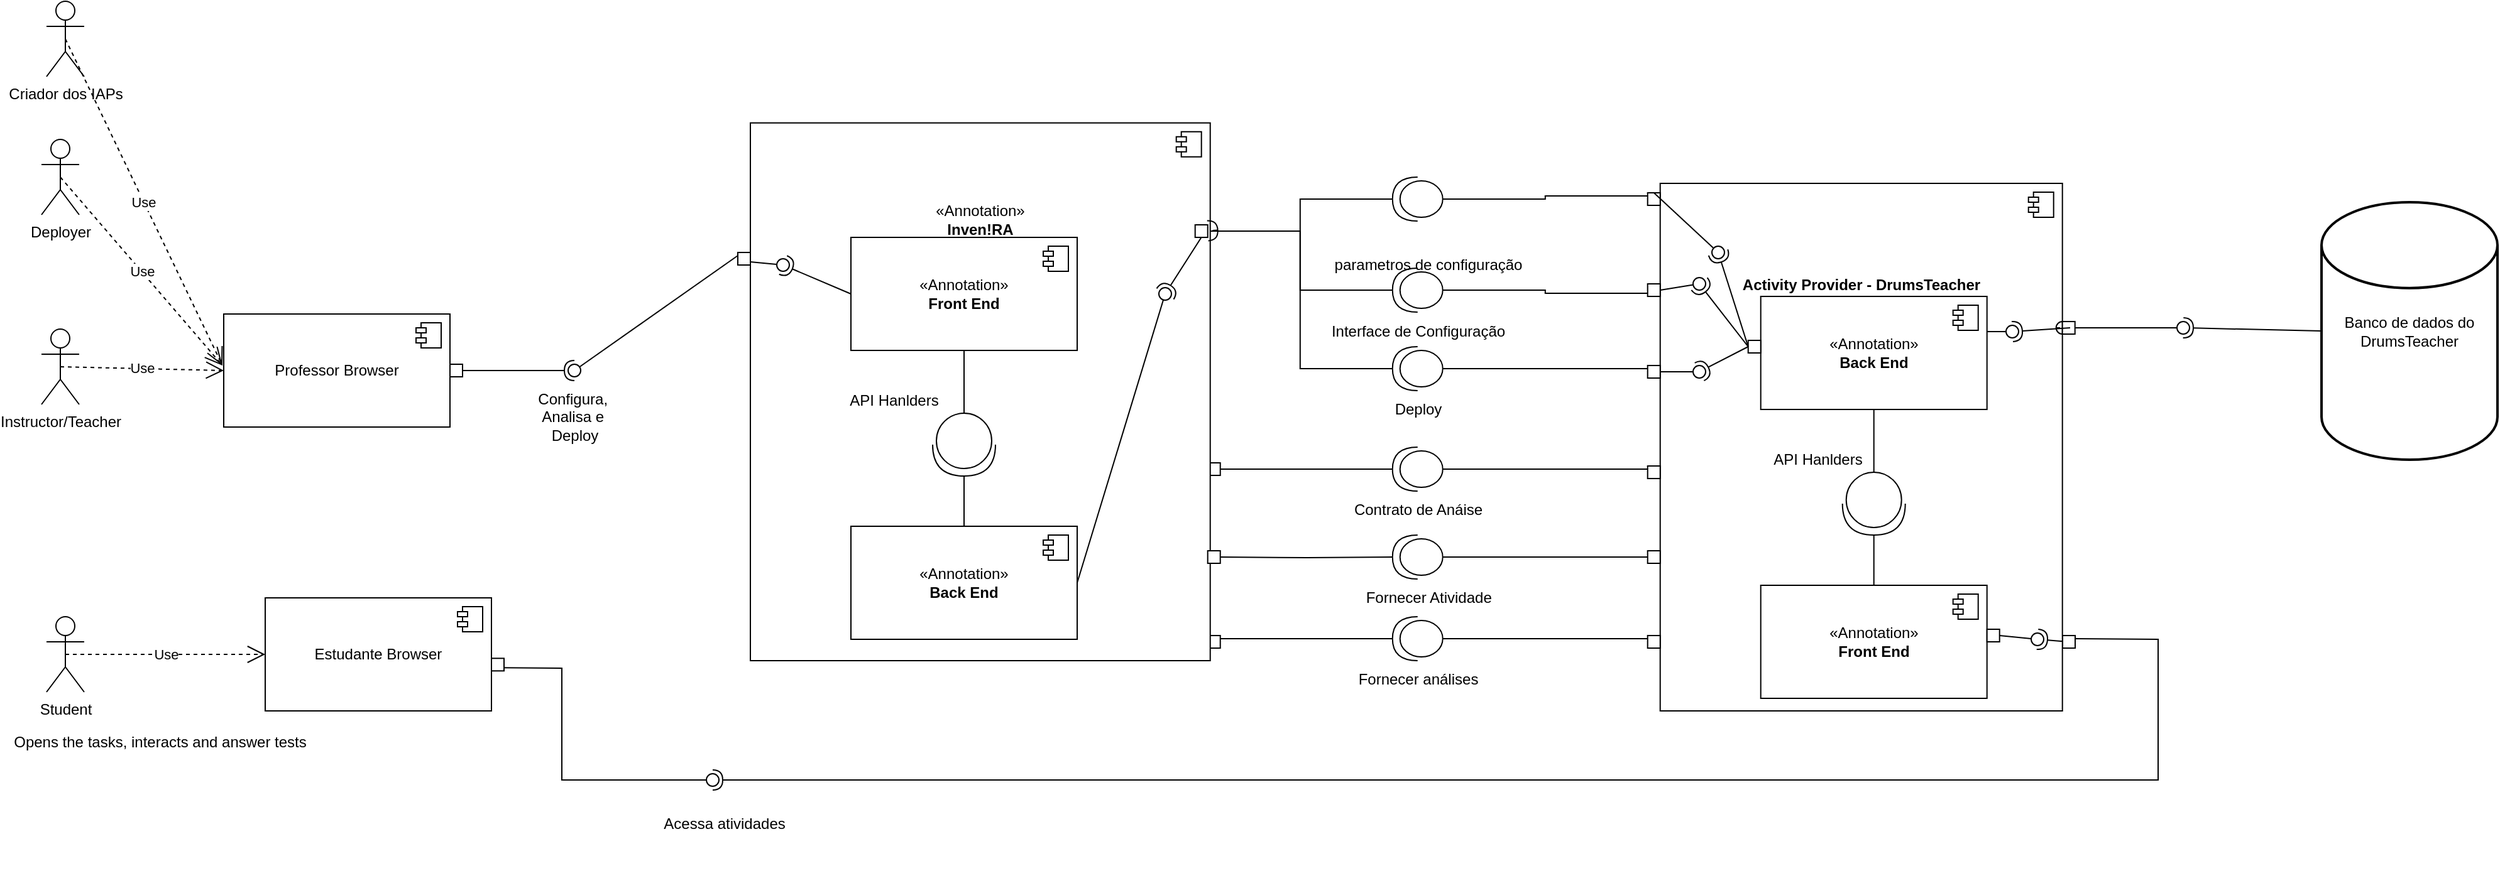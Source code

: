 <mxfile version="26.0.7">
  <diagram id="x5L7A4JLlKv67noGnC4w" name="Page-1">
    <mxGraphModel dx="1036" dy="606" grid="1" gridSize="10" guides="1" tooltips="1" connect="1" arrows="1" fold="1" page="1" pageScale="1" pageWidth="827" pageHeight="1169" math="0" shadow="0">
      <root>
        <mxCell id="0" />
        <mxCell id="1" parent="0" />
        <mxCell id="uprplz7F5m4n0-bLerfH-12" value="Instructor/Teacher" style="shape=umlActor;verticalLabelPosition=bottom;verticalAlign=top;html=1;" parent="1" vertex="1">
          <mxGeometry x="46" y="291" width="30" height="60" as="geometry" />
        </mxCell>
        <mxCell id="uprplz7F5m4n0-bLerfH-17" value="Student" style="shape=umlActor;verticalLabelPosition=bottom;verticalAlign=top;html=1;" parent="1" vertex="1">
          <mxGeometry x="50" y="520" width="30" height="60" as="geometry" />
        </mxCell>
        <mxCell id="uprplz7F5m4n0-bLerfH-42" value="Opens the tasks, interacts and answer tests" style="text;html=1;align=center;verticalAlign=middle;resizable=0;points=[];autosize=1;strokeColor=none;fillColor=none;" parent="1" vertex="1">
          <mxGeometry x="15" y="610" width="250" height="20" as="geometry" />
        </mxCell>
        <mxCell id="tZoUiUM0h81LnH_h0HIa-33" value="" style="group;rotation=0;" parent="1" vertex="1" connectable="0">
          <mxGeometry x="1120.85" y="170" width="110" height="385" as="geometry" />
        </mxCell>
        <mxCell id="tZoUiUM0h81LnH_h0HIa-21" value="" style="shape=providedRequiredInterface;html=1;verticalLabelPosition=bottom;sketch=0;rotation=-180;" parent="tZoUiUM0h81LnH_h0HIa-33" vertex="1">
          <mxGeometry y="350" width="40" height="35" as="geometry" />
        </mxCell>
        <mxCell id="tZoUiUM0h81LnH_h0HIa-28" value="" style="shape=providedRequiredInterface;html=1;verticalLabelPosition=bottom;sketch=0;rotation=-180;" parent="tZoUiUM0h81LnH_h0HIa-33" vertex="1">
          <mxGeometry y="285" width="40" height="35" as="geometry" />
        </mxCell>
        <mxCell id="tZoUiUM0h81LnH_h0HIa-29" value="" style="shape=providedRequiredInterface;html=1;verticalLabelPosition=bottom;sketch=0;rotation=-180;" parent="tZoUiUM0h81LnH_h0HIa-33" vertex="1">
          <mxGeometry y="215" width="40" height="35" as="geometry" />
        </mxCell>
        <mxCell id="tZoUiUM0h81LnH_h0HIa-30" value="" style="shape=providedRequiredInterface;html=1;verticalLabelPosition=bottom;sketch=0;rotation=-180;" parent="tZoUiUM0h81LnH_h0HIa-33" vertex="1">
          <mxGeometry y="135" width="40" height="35" as="geometry" />
        </mxCell>
        <mxCell id="tZoUiUM0h81LnH_h0HIa-31" value="" style="shape=providedRequiredInterface;html=1;verticalLabelPosition=bottom;sketch=0;rotation=-180;" parent="tZoUiUM0h81LnH_h0HIa-33" vertex="1">
          <mxGeometry y="72.5" width="40" height="35" as="geometry" />
        </mxCell>
        <mxCell id="tZoUiUM0h81LnH_h0HIa-32" value="" style="shape=providedRequiredInterface;html=1;verticalLabelPosition=bottom;sketch=0;rotation=-180;" parent="tZoUiUM0h81LnH_h0HIa-33" vertex="1">
          <mxGeometry width="40" height="35" as="geometry" />
        </mxCell>
        <mxCell id="tZoUiUM0h81LnH_h0HIa-47" value="Deploy" style="text;html=1;align=center;verticalAlign=middle;resizable=0;points=[];autosize=1;strokeColor=none;fillColor=none;" parent="tZoUiUM0h81LnH_h0HIa-33" vertex="1">
          <mxGeometry x="-10" y="170" width="60" height="30" as="geometry" />
        </mxCell>
        <mxCell id="tZoUiUM0h81LnH_h0HIa-48" value="Fornecer Atividade&amp;nbsp;" style="text;html=1;align=center;verticalAlign=middle;resizable=0;points=[];autosize=1;strokeColor=none;fillColor=none;" parent="tZoUiUM0h81LnH_h0HIa-33" vertex="1">
          <mxGeometry x="-35" y="320" width="130" height="30" as="geometry" />
        </mxCell>
        <mxCell id="tZoUiUM0h81LnH_h0HIa-45" value="Interface de Configuração" style="text;html=1;align=center;verticalAlign=middle;resizable=0;points=[];autosize=1;strokeColor=none;fillColor=none;" parent="tZoUiUM0h81LnH_h0HIa-33" vertex="1">
          <mxGeometry x="-60" y="107.5" width="160" height="30" as="geometry" />
        </mxCell>
        <mxCell id="tZoUiUM0h81LnH_h0HIa-50" value="Fornecer análises" style="text;html=1;align=center;verticalAlign=middle;resizable=0;points=[];autosize=1;strokeColor=none;fillColor=none;" parent="1" vertex="1">
          <mxGeometry x="1080.85" y="555" width="120" height="30" as="geometry" />
        </mxCell>
        <mxCell id="tZoUiUM0h81LnH_h0HIa-46" value="parametros de configuração" style="text;html=1;align=center;verticalAlign=middle;resizable=0;points=[];autosize=1;strokeColor=none;fillColor=none;" parent="1" vertex="1">
          <mxGeometry x="1063.85" y="225" width="170" height="30" as="geometry" />
        </mxCell>
        <mxCell id="tZoUiUM0h81LnH_h0HIa-52" value="" style="group" parent="1" vertex="1" connectable="0">
          <mxGeometry x="1333.85" y="175" width="320" height="560" as="geometry" />
        </mxCell>
        <mxCell id="tZoUiUM0h81LnH_h0HIa-7" value="&lt;span style=&quot;font-weight: 700; text-wrap-mode: nowrap;&quot;&gt;Activity Provider - DrumsTeacher&lt;/span&gt;&lt;div&gt;&lt;span style=&quot;font-weight: 700; text-wrap-mode: nowrap;&quot;&gt;&lt;br&gt;&lt;/span&gt;&lt;/div&gt;&lt;div&gt;&lt;span style=&quot;font-weight: 700; text-wrap-mode: nowrap;&quot;&gt;&lt;br&gt;&lt;/span&gt;&lt;/div&gt;&lt;div&gt;&lt;span style=&quot;font-weight: 700; text-wrap-mode: nowrap;&quot;&gt;&lt;br&gt;&lt;/span&gt;&lt;/div&gt;&lt;div&gt;&lt;span style=&quot;font-weight: 700; text-wrap-mode: nowrap;&quot;&gt;&lt;br&gt;&lt;/span&gt;&lt;/div&gt;&lt;div&gt;&lt;span style=&quot;font-weight: 700; text-wrap-mode: nowrap;&quot;&gt;&lt;br&gt;&lt;/span&gt;&lt;/div&gt;&lt;div&gt;&lt;span style=&quot;font-weight: 700; text-wrap-mode: nowrap;&quot;&gt;&lt;br&gt;&lt;/span&gt;&lt;/div&gt;&lt;div&gt;&lt;span style=&quot;font-weight: 700; text-wrap-mode: nowrap;&quot;&gt;&lt;br&gt;&lt;/span&gt;&lt;/div&gt;&lt;div&gt;&lt;span style=&quot;font-weight: 700; text-wrap-mode: nowrap;&quot;&gt;&lt;br&gt;&lt;/span&gt;&lt;/div&gt;&lt;div&gt;&lt;span style=&quot;font-weight: 700; text-wrap-mode: nowrap;&quot;&gt;&lt;br&gt;&lt;/span&gt;&lt;/div&gt;&lt;div&gt;&lt;span style=&quot;font-weight: 700; text-wrap-mode: nowrap;&quot;&gt;&lt;br&gt;&lt;/span&gt;&lt;/div&gt;&lt;div&gt;&lt;span style=&quot;font-weight: 700; text-wrap-mode: nowrap;&quot;&gt;&lt;br&gt;&lt;/span&gt;&lt;/div&gt;&lt;div&gt;&lt;span style=&quot;font-weight: 700; text-wrap-mode: nowrap;&quot;&gt;&lt;br&gt;&lt;/span&gt;&lt;/div&gt;&lt;div&gt;&lt;span style=&quot;font-weight: 700; text-wrap-mode: nowrap;&quot;&gt;&lt;br&gt;&lt;/span&gt;&lt;/div&gt;&lt;div&gt;&lt;span style=&quot;font-weight: 700; text-wrap-mode: nowrap;&quot;&gt;&lt;br&gt;&lt;/span&gt;&lt;/div&gt;&lt;div&gt;&lt;span style=&quot;font-weight: 700; text-wrap-mode: nowrap;&quot;&gt;&lt;br&gt;&lt;/span&gt;&lt;/div&gt;&lt;div&gt;&lt;span style=&quot;font-weight: 700; text-wrap-mode: nowrap;&quot;&gt;&lt;br&gt;&lt;/span&gt;&lt;/div&gt;&lt;div&gt;&lt;span style=&quot;font-weight: 700; text-wrap-mode: nowrap;&quot;&gt;&lt;br&gt;&lt;/span&gt;&lt;/div&gt;&lt;div&gt;&lt;span style=&quot;font-weight: 700; text-wrap-mode: nowrap;&quot;&gt;&lt;br&gt;&lt;/span&gt;&lt;/div&gt;" style="html=1;dropTarget=0;whiteSpace=wrap;" parent="tZoUiUM0h81LnH_h0HIa-52" vertex="1">
          <mxGeometry width="320" height="420" as="geometry" />
        </mxCell>
        <mxCell id="tZoUiUM0h81LnH_h0HIa-8" value="" style="shape=module;jettyWidth=8;jettyHeight=4;" parent="tZoUiUM0h81LnH_h0HIa-7" vertex="1">
          <mxGeometry x="1" width="20" height="20" relative="1" as="geometry">
            <mxPoint x="-27" y="7" as="offset" />
          </mxGeometry>
        </mxCell>
        <mxCell id="tZoUiUM0h81LnH_h0HIa-95" value="" style="group" parent="tZoUiUM0h81LnH_h0HIa-52" vertex="1" connectable="0">
          <mxGeometry x="80" y="90" width="205.15" height="320" as="geometry" />
        </mxCell>
        <mxCell id="tZoUiUM0h81LnH_h0HIa-96" value="«Annotation»&lt;br&gt;&lt;b&gt;Back End&lt;/b&gt;" style="html=1;dropTarget=0;whiteSpace=wrap;" parent="tZoUiUM0h81LnH_h0HIa-95" vertex="1">
          <mxGeometry width="180" height="90" as="geometry" />
        </mxCell>
        <mxCell id="tZoUiUM0h81LnH_h0HIa-97" value="" style="shape=module;jettyWidth=8;jettyHeight=4;" parent="tZoUiUM0h81LnH_h0HIa-96" vertex="1">
          <mxGeometry x="1" width="20" height="20" relative="1" as="geometry">
            <mxPoint x="-27" y="7" as="offset" />
          </mxGeometry>
        </mxCell>
        <mxCell id="tZoUiUM0h81LnH_h0HIa-98" value="«Annotation»&lt;br&gt;&lt;b&gt;Front End&lt;/b&gt;" style="html=1;dropTarget=0;whiteSpace=wrap;" parent="tZoUiUM0h81LnH_h0HIa-95" vertex="1">
          <mxGeometry y="230" width="180" height="90" as="geometry" />
        </mxCell>
        <mxCell id="tZoUiUM0h81LnH_h0HIa-99" value="" style="shape=module;jettyWidth=8;jettyHeight=4;" parent="tZoUiUM0h81LnH_h0HIa-98" vertex="1">
          <mxGeometry x="1" width="20" height="20" relative="1" as="geometry">
            <mxPoint x="-27" y="7" as="offset" />
          </mxGeometry>
        </mxCell>
        <mxCell id="tZoUiUM0h81LnH_h0HIa-100" value="" style="shape=providedRequiredInterface;html=1;verticalLabelPosition=bottom;sketch=0;rotation=90;" parent="tZoUiUM0h81LnH_h0HIa-95" vertex="1">
          <mxGeometry x="65" y="140" width="50" height="50" as="geometry" />
        </mxCell>
        <mxCell id="tZoUiUM0h81LnH_h0HIa-101" value="" style="endArrow=none;html=1;edgeStyle=orthogonalEdgeStyle;rounded=0;exitX=0.5;exitY=1;exitDx=0;exitDy=0;entryX=0;entryY=0.5;entryDx=0;entryDy=0;entryPerimeter=0;" parent="tZoUiUM0h81LnH_h0HIa-95" source="tZoUiUM0h81LnH_h0HIa-96" target="tZoUiUM0h81LnH_h0HIa-100" edge="1">
          <mxGeometry relative="1" as="geometry">
            <mxPoint x="-150" y="180" as="sourcePoint" />
            <mxPoint x="10" y="180" as="targetPoint" />
          </mxGeometry>
        </mxCell>
        <mxCell id="tZoUiUM0h81LnH_h0HIa-102" value="" style="endArrow=none;html=1;edgeStyle=orthogonalEdgeStyle;rounded=0;entryX=1;entryY=0.5;entryDx=0;entryDy=0;entryPerimeter=0;" parent="tZoUiUM0h81LnH_h0HIa-95" source="tZoUiUM0h81LnH_h0HIa-98" target="tZoUiUM0h81LnH_h0HIa-100" edge="1">
          <mxGeometry relative="1" as="geometry">
            <mxPoint x="100" y="100" as="sourcePoint" />
            <mxPoint x="100" y="150" as="targetPoint" />
          </mxGeometry>
        </mxCell>
        <mxCell id="Qa3Ot2kE74K7EXRj3ynP-14" value="" style="rounded=0;orthogonalLoop=1;jettySize=auto;html=1;endArrow=oval;endFill=0;sketch=0;sourcePerimeterSpacing=0;targetPerimeterSpacing=0;endSize=10;" parent="tZoUiUM0h81LnH_h0HIa-95" target="Qa3Ot2kE74K7EXRj3ynP-15" edge="1">
          <mxGeometry relative="1" as="geometry">
            <mxPoint x="180.15" y="28" as="sourcePoint" />
          </mxGeometry>
        </mxCell>
        <mxCell id="Qa3Ot2kE74K7EXRj3ynP-15" value="" style="ellipse;whiteSpace=wrap;html=1;align=center;aspect=fixed;fillColor=none;strokeColor=none;resizable=0;perimeter=centerPerimeter;rotatable=0;allowArrows=0;points=[];outlineConnect=1;" parent="tZoUiUM0h81LnH_h0HIa-95" vertex="1">
          <mxGeometry x="195.15" y="23" width="10" height="10" as="geometry" />
        </mxCell>
        <mxCell id="tZoUiUM0h81LnH_h0HIa-131" value="API Hanlders" style="text;html=1;align=center;verticalAlign=middle;resizable=0;points=[];autosize=1;strokeColor=none;fillColor=none;" parent="tZoUiUM0h81LnH_h0HIa-52" vertex="1">
          <mxGeometry x="80" y="205" width="90" height="30" as="geometry" />
        </mxCell>
        <mxCell id="tZoUiUM0h81LnH_h0HIa-132" value="" style="html=1;whiteSpace=wrap;" parent="tZoUiUM0h81LnH_h0HIa-52" vertex="1">
          <mxGeometry x="70" y="125" width="10" height="10" as="geometry" />
        </mxCell>
        <mxCell id="tZoUiUM0h81LnH_h0HIa-142" value="" style="rounded=0;orthogonalLoop=1;jettySize=auto;html=1;endArrow=halfCircle;endFill=0;endSize=6;strokeWidth=1;sketch=0;exitX=0;exitY=0.5;exitDx=0;exitDy=0;" parent="tZoUiUM0h81LnH_h0HIa-52" source="tZoUiUM0h81LnH_h0HIa-132" target="tZoUiUM0h81LnH_h0HIa-144" edge="1">
          <mxGeometry relative="1" as="geometry">
            <mxPoint x="66.15" y="55" as="sourcePoint" />
          </mxGeometry>
        </mxCell>
        <mxCell id="tZoUiUM0h81LnH_h0HIa-144" value="" style="ellipse;whiteSpace=wrap;html=1;align=center;aspect=fixed;fillColor=none;strokeColor=none;resizable=0;perimeter=centerPerimeter;rotatable=0;allowArrows=0;points=[];outlineConnect=1;" parent="tZoUiUM0h81LnH_h0HIa-52" vertex="1">
          <mxGeometry x="41.15" y="50" width="10" height="10" as="geometry" />
        </mxCell>
        <mxCell id="tZoUiUM0h81LnH_h0HIa-148" value="" style="rounded=0;orthogonalLoop=1;jettySize=auto;html=1;endArrow=halfCircle;endFill=0;endSize=6;strokeWidth=1;sketch=0;exitX=0;exitY=0.5;exitDx=0;exitDy=0;" parent="tZoUiUM0h81LnH_h0HIa-52" source="tZoUiUM0h81LnH_h0HIa-132" target="tZoUiUM0h81LnH_h0HIa-150" edge="1">
          <mxGeometry relative="1" as="geometry">
            <mxPoint x="51.15" y="150" as="sourcePoint" />
          </mxGeometry>
        </mxCell>
        <mxCell id="tZoUiUM0h81LnH_h0HIa-150" value="" style="ellipse;whiteSpace=wrap;html=1;align=center;aspect=fixed;fillColor=none;strokeColor=none;resizable=0;perimeter=centerPerimeter;rotatable=0;allowArrows=0;points=[];outlineConnect=1;" parent="tZoUiUM0h81LnH_h0HIa-52" vertex="1">
          <mxGeometry x="26.15" y="145" width="10" height="10" as="geometry" />
        </mxCell>
        <mxCell id="tZoUiUM0h81LnH_h0HIa-147" value="" style="rounded=0;orthogonalLoop=1;jettySize=auto;html=1;endArrow=oval;endFill=0;sketch=0;sourcePerimeterSpacing=0;targetPerimeterSpacing=0;endSize=10;exitX=0.5;exitY=1;exitDx=0;exitDy=0;" parent="tZoUiUM0h81LnH_h0HIa-52" edge="1">
          <mxGeometry relative="1" as="geometry">
            <mxPoint y="85" as="sourcePoint" />
            <mxPoint x="31.15" y="80" as="targetPoint" />
          </mxGeometry>
        </mxCell>
        <mxCell id="tZoUiUM0h81LnH_h0HIa-145" value="" style="rounded=0;orthogonalLoop=1;jettySize=auto;html=1;endArrow=halfCircle;endFill=0;endSize=6;strokeWidth=1;sketch=0;exitX=0;exitY=0.5;exitDx=0;exitDy=0;" parent="tZoUiUM0h81LnH_h0HIa-52" source="tZoUiUM0h81LnH_h0HIa-132" edge="1">
          <mxGeometry relative="1" as="geometry">
            <mxPoint x="75" y="125" as="sourcePoint" />
            <mxPoint x="31.15" y="80" as="targetPoint" />
          </mxGeometry>
        </mxCell>
        <mxCell id="Qa3Ot2kE74K7EXRj3ynP-2" value="" style="html=1;whiteSpace=wrap;" parent="tZoUiUM0h81LnH_h0HIa-52" vertex="1">
          <mxGeometry x="260" y="355" width="10" height="10" as="geometry" />
        </mxCell>
        <mxCell id="Qa3Ot2kE74K7EXRj3ynP-5" value="" style="rounded=0;orthogonalLoop=1;jettySize=auto;html=1;endArrow=oval;endFill=0;sketch=0;sourcePerimeterSpacing=0;targetPerimeterSpacing=0;endSize=10;exitX=1;exitY=0.5;exitDx=0;exitDy=0;" parent="tZoUiUM0h81LnH_h0HIa-52" source="Qa3Ot2kE74K7EXRj3ynP-2" target="Qa3Ot2kE74K7EXRj3ynP-6" edge="1">
          <mxGeometry relative="1" as="geometry">
            <mxPoint x="280.15" y="363" as="sourcePoint" />
          </mxGeometry>
        </mxCell>
        <mxCell id="Qa3Ot2kE74K7EXRj3ynP-6" value="" style="ellipse;whiteSpace=wrap;html=1;align=center;aspect=fixed;fillColor=none;strokeColor=none;resizable=0;perimeter=centerPerimeter;rotatable=0;allowArrows=0;points=[];outlineConnect=1;" parent="tZoUiUM0h81LnH_h0HIa-52" vertex="1">
          <mxGeometry x="295.15" y="358" width="10" height="10" as="geometry" />
        </mxCell>
        <mxCell id="tZoUiUM0h81LnH_h0HIa-57" value="" style="html=1;whiteSpace=wrap;" parent="1" vertex="1">
          <mxGeometry x="973.85" y="397.5" width="10" height="10" as="geometry" />
        </mxCell>
        <mxCell id="tZoUiUM0h81LnH_h0HIa-59" value="" style="html=1;whiteSpace=wrap;" parent="1" vertex="1">
          <mxGeometry x="973.85" y="535" width="10" height="10" as="geometry" />
        </mxCell>
        <mxCell id="tZoUiUM0h81LnH_h0HIa-61" value="" style="endArrow=none;html=1;edgeStyle=orthogonalEdgeStyle;rounded=0;entryX=1;entryY=0.5;entryDx=0;entryDy=0;entryPerimeter=0;exitX=1;exitY=0.5;exitDx=0;exitDy=0;" parent="1" source="tZoUiUM0h81LnH_h0HIa-56" target="tZoUiUM0h81LnH_h0HIa-32" edge="1">
          <mxGeometry relative="1" as="geometry">
            <mxPoint x="1003.85" y="280" as="sourcePoint" />
            <mxPoint x="1163.85" y="350" as="targetPoint" />
          </mxGeometry>
        </mxCell>
        <mxCell id="tZoUiUM0h81LnH_h0HIa-64" value="" style="html=1;whiteSpace=wrap;" parent="1" vertex="1">
          <mxGeometry x="1323.85" y="182.5" width="10" height="10" as="geometry" />
        </mxCell>
        <mxCell id="tZoUiUM0h81LnH_h0HIa-65" value="" style="html=1;whiteSpace=wrap;" parent="1" vertex="1">
          <mxGeometry x="1323.85" y="255" width="10" height="10" as="geometry" />
        </mxCell>
        <mxCell id="tZoUiUM0h81LnH_h0HIa-66" value="" style="html=1;whiteSpace=wrap;" parent="1" vertex="1">
          <mxGeometry x="1323.85" y="320" width="10" height="10" as="geometry" />
        </mxCell>
        <mxCell id="tZoUiUM0h81LnH_h0HIa-67" value="" style="html=1;whiteSpace=wrap;" parent="1" vertex="1">
          <mxGeometry x="1323.85" y="400" width="10" height="10" as="geometry" />
        </mxCell>
        <mxCell id="tZoUiUM0h81LnH_h0HIa-68" value="" style="html=1;whiteSpace=wrap;" parent="1" vertex="1">
          <mxGeometry x="1323.85" y="467.5" width="10" height="10" as="geometry" />
        </mxCell>
        <mxCell id="tZoUiUM0h81LnH_h0HIa-69" value="" style="html=1;whiteSpace=wrap;" parent="1" vertex="1">
          <mxGeometry x="1323.85" y="535" width="10" height="10" as="geometry" />
        </mxCell>
        <mxCell id="tZoUiUM0h81LnH_h0HIa-70" value="" style="endArrow=none;html=1;edgeStyle=orthogonalEdgeStyle;rounded=0;entryX=1;entryY=0.5;entryDx=0;entryDy=0;entryPerimeter=0;exitX=1;exitY=0.5;exitDx=0;exitDy=0;" parent="1" source="tZoUiUM0h81LnH_h0HIa-56" target="tZoUiUM0h81LnH_h0HIa-31" edge="1">
          <mxGeometry relative="1" as="geometry">
            <mxPoint x="993.85" y="270" as="sourcePoint" />
            <mxPoint x="1128.85" y="218" as="targetPoint" />
          </mxGeometry>
        </mxCell>
        <mxCell id="tZoUiUM0h81LnH_h0HIa-71" value="" style="endArrow=none;html=1;edgeStyle=orthogonalEdgeStyle;rounded=0;entryX=1;entryY=0.5;entryDx=0;entryDy=0;entryPerimeter=0;exitX=1;exitY=0.5;exitDx=0;exitDy=0;" parent="1" source="tZoUiUM0h81LnH_h0HIa-56" target="tZoUiUM0h81LnH_h0HIa-30" edge="1">
          <mxGeometry relative="1" as="geometry">
            <mxPoint x="1003.85" y="280" as="sourcePoint" />
            <mxPoint x="1138.85" y="228" as="targetPoint" />
          </mxGeometry>
        </mxCell>
        <mxCell id="tZoUiUM0h81LnH_h0HIa-72" value="" style="endArrow=none;html=1;edgeStyle=orthogonalEdgeStyle;rounded=0;entryX=1;entryY=0.5;entryDx=0;entryDy=0;entryPerimeter=0;exitX=1;exitY=0.5;exitDx=0;exitDy=0;" parent="1" source="tZoUiUM0h81LnH_h0HIa-57" target="tZoUiUM0h81LnH_h0HIa-29" edge="1">
          <mxGeometry relative="1" as="geometry">
            <mxPoint x="1013.85" y="290" as="sourcePoint" />
            <mxPoint x="1148.85" y="238" as="targetPoint" />
          </mxGeometry>
        </mxCell>
        <mxCell id="tZoUiUM0h81LnH_h0HIa-73" value="" style="endArrow=none;html=1;edgeStyle=orthogonalEdgeStyle;rounded=0;entryX=1;entryY=0.5;entryDx=0;entryDy=0;entryPerimeter=0;exitX=1;exitY=0.25;exitDx=0;exitDy=0;" parent="1" target="tZoUiUM0h81LnH_h0HIa-28" edge="1">
          <mxGeometry relative="1" as="geometry">
            <mxPoint x="983.85" y="472.5" as="sourcePoint" />
            <mxPoint x="1158.85" y="248" as="targetPoint" />
          </mxGeometry>
        </mxCell>
        <mxCell id="tZoUiUM0h81LnH_h0HIa-74" value="" style="endArrow=none;html=1;edgeStyle=orthogonalEdgeStyle;rounded=0;entryX=1;entryY=0.5;entryDx=0;entryDy=0;entryPerimeter=0;exitX=1;exitY=0.25;exitDx=0;exitDy=0;" parent="1" source="tZoUiUM0h81LnH_h0HIa-59" target="tZoUiUM0h81LnH_h0HIa-21" edge="1">
          <mxGeometry relative="1" as="geometry">
            <mxPoint x="1033.85" y="310" as="sourcePoint" />
            <mxPoint x="1168.85" y="258" as="targetPoint" />
          </mxGeometry>
        </mxCell>
        <mxCell id="tZoUiUM0h81LnH_h0HIa-75" value="" style="endArrow=none;html=1;edgeStyle=orthogonalEdgeStyle;rounded=0;entryX=0;entryY=0.25;entryDx=0;entryDy=0;exitX=0;exitY=0.5;exitDx=0;exitDy=0;exitPerimeter=0;" parent="1" source="tZoUiUM0h81LnH_h0HIa-32" target="tZoUiUM0h81LnH_h0HIa-64" edge="1">
          <mxGeometry relative="1" as="geometry">
            <mxPoint x="1043.85" y="320" as="sourcePoint" />
            <mxPoint x="1178.85" y="268" as="targetPoint" />
          </mxGeometry>
        </mxCell>
        <mxCell id="tZoUiUM0h81LnH_h0HIa-76" value="" style="endArrow=none;html=1;edgeStyle=orthogonalEdgeStyle;rounded=0;entryX=0;entryY=0.75;entryDx=0;entryDy=0;exitX=0;exitY=0.5;exitDx=0;exitDy=0;exitPerimeter=0;" parent="1" source="tZoUiUM0h81LnH_h0HIa-31" target="tZoUiUM0h81LnH_h0HIa-65" edge="1">
          <mxGeometry relative="1" as="geometry">
            <mxPoint x="1053.85" y="330" as="sourcePoint" />
            <mxPoint x="1188.85" y="278" as="targetPoint" />
          </mxGeometry>
        </mxCell>
        <mxCell id="tZoUiUM0h81LnH_h0HIa-77" value="" style="endArrow=none;html=1;edgeStyle=orthogonalEdgeStyle;rounded=0;entryX=0;entryY=0.25;entryDx=0;entryDy=0;exitX=0;exitY=0.5;exitDx=0;exitDy=0;exitPerimeter=0;" parent="1" source="tZoUiUM0h81LnH_h0HIa-30" target="tZoUiUM0h81LnH_h0HIa-66" edge="1">
          <mxGeometry relative="1" as="geometry">
            <mxPoint x="1063.85" y="340" as="sourcePoint" />
            <mxPoint x="1198.85" y="288" as="targetPoint" />
          </mxGeometry>
        </mxCell>
        <mxCell id="tZoUiUM0h81LnH_h0HIa-78" value="" style="endArrow=none;html=1;edgeStyle=orthogonalEdgeStyle;rounded=0;entryX=0;entryY=0.25;entryDx=0;entryDy=0;exitX=0;exitY=0.5;exitDx=0;exitDy=0;exitPerimeter=0;" parent="1" source="tZoUiUM0h81LnH_h0HIa-29" target="tZoUiUM0h81LnH_h0HIa-67" edge="1">
          <mxGeometry relative="1" as="geometry">
            <mxPoint x="1073.85" y="350" as="sourcePoint" />
            <mxPoint x="1208.85" y="298" as="targetPoint" />
          </mxGeometry>
        </mxCell>
        <mxCell id="tZoUiUM0h81LnH_h0HIa-79" value="" style="endArrow=none;html=1;edgeStyle=orthogonalEdgeStyle;rounded=0;entryX=0;entryY=0.5;entryDx=0;entryDy=0;exitX=0;exitY=0.5;exitDx=0;exitDy=0;exitPerimeter=0;" parent="1" source="tZoUiUM0h81LnH_h0HIa-28" target="tZoUiUM0h81LnH_h0HIa-68" edge="1">
          <mxGeometry relative="1" as="geometry">
            <mxPoint x="1083.85" y="360" as="sourcePoint" />
            <mxPoint x="1218.85" y="308" as="targetPoint" />
          </mxGeometry>
        </mxCell>
        <mxCell id="tZoUiUM0h81LnH_h0HIa-80" value="" style="endArrow=none;html=1;edgeStyle=orthogonalEdgeStyle;rounded=0;entryX=0;entryY=0.25;entryDx=0;entryDy=0;exitX=0;exitY=0.5;exitDx=0;exitDy=0;exitPerimeter=0;" parent="1" source="tZoUiUM0h81LnH_h0HIa-21" target="tZoUiUM0h81LnH_h0HIa-69" edge="1">
          <mxGeometry relative="1" as="geometry">
            <mxPoint x="1093.85" y="370" as="sourcePoint" />
            <mxPoint x="1228.85" y="318" as="targetPoint" />
          </mxGeometry>
        </mxCell>
        <mxCell id="tZoUiUM0h81LnH_h0HIa-1" value="«Annotation»&lt;br&gt;&lt;b&gt;Inven!RA&lt;/b&gt;&lt;div&gt;&lt;b&gt;&lt;br&gt;&lt;/b&gt;&lt;/div&gt;&lt;div&gt;&lt;b&gt;&lt;br&gt;&lt;/b&gt;&lt;/div&gt;&lt;div&gt;&lt;b&gt;&lt;br&gt;&lt;/b&gt;&lt;/div&gt;&lt;div&gt;&lt;b&gt;&lt;br&gt;&lt;/b&gt;&lt;/div&gt;&lt;div&gt;&lt;b&gt;&lt;br&gt;&lt;/b&gt;&lt;/div&gt;&lt;div&gt;&lt;b&gt;&lt;br&gt;&lt;/b&gt;&lt;/div&gt;&lt;div&gt;&lt;b&gt;&lt;br&gt;&lt;/b&gt;&lt;/div&gt;&lt;div&gt;&lt;b&gt;&lt;br&gt;&lt;/b&gt;&lt;/div&gt;&lt;div&gt;&lt;b&gt;&lt;br&gt;&lt;/b&gt;&lt;/div&gt;&lt;div&gt;&lt;b&gt;&lt;br&gt;&lt;/b&gt;&lt;/div&gt;&lt;div&gt;&lt;b&gt;&lt;br&gt;&lt;/b&gt;&lt;/div&gt;&lt;div&gt;&lt;b&gt;&lt;br&gt;&lt;/b&gt;&lt;/div&gt;&lt;div&gt;&lt;b&gt;&lt;br&gt;&lt;/b&gt;&lt;/div&gt;&lt;div&gt;&lt;b&gt;&lt;br&gt;&lt;/b&gt;&lt;/div&gt;&lt;div&gt;&lt;b&gt;&lt;br&gt;&lt;/b&gt;&lt;/div&gt;&lt;div&gt;&lt;b&gt;&lt;br&gt;&lt;/b&gt;&lt;/div&gt;&lt;div&gt;&lt;b&gt;&lt;br&gt;&lt;/b&gt;&lt;/div&gt;&lt;div&gt;&lt;b&gt;&lt;br&gt;&lt;/b&gt;&lt;/div&gt;&lt;div&gt;&lt;b&gt;&lt;br&gt;&lt;/b&gt;&lt;/div&gt;" style="html=1;dropTarget=0;whiteSpace=wrap;" parent="1" vertex="1">
          <mxGeometry x="609.998" y="126.848" width="365.854" height="428.148" as="geometry" />
        </mxCell>
        <mxCell id="tZoUiUM0h81LnH_h0HIa-2" value="" style="shape=module;jettyWidth=8;jettyHeight=4;" parent="tZoUiUM0h81LnH_h0HIa-1" vertex="1">
          <mxGeometry x="1" width="20" height="20" relative="1" as="geometry">
            <mxPoint x="-27" y="7" as="offset" />
          </mxGeometry>
        </mxCell>
        <mxCell id="tZoUiUM0h81LnH_h0HIa-94" value="" style="group" parent="1" vertex="1" connectable="0">
          <mxGeometry x="690.0" y="218" width="180" height="320" as="geometry" />
        </mxCell>
        <mxCell id="tZoUiUM0h81LnH_h0HIa-82" value="«Annotation»&lt;br&gt;&lt;b&gt;Front End&lt;/b&gt;" style="html=1;dropTarget=0;whiteSpace=wrap;" parent="tZoUiUM0h81LnH_h0HIa-94" vertex="1">
          <mxGeometry width="180" height="90" as="geometry" />
        </mxCell>
        <mxCell id="tZoUiUM0h81LnH_h0HIa-83" value="" style="shape=module;jettyWidth=8;jettyHeight=4;" parent="tZoUiUM0h81LnH_h0HIa-82" vertex="1">
          <mxGeometry x="1" width="20" height="20" relative="1" as="geometry">
            <mxPoint x="-27" y="7" as="offset" />
          </mxGeometry>
        </mxCell>
        <mxCell id="tZoUiUM0h81LnH_h0HIa-84" value="«Annotation»&lt;br&gt;&lt;b&gt;Back End&lt;/b&gt;" style="html=1;dropTarget=0;whiteSpace=wrap;" parent="tZoUiUM0h81LnH_h0HIa-94" vertex="1">
          <mxGeometry y="230" width="180" height="90" as="geometry" />
        </mxCell>
        <mxCell id="tZoUiUM0h81LnH_h0HIa-85" value="" style="shape=module;jettyWidth=8;jettyHeight=4;" parent="tZoUiUM0h81LnH_h0HIa-84" vertex="1">
          <mxGeometry x="1" width="20" height="20" relative="1" as="geometry">
            <mxPoint x="-27" y="7" as="offset" />
          </mxGeometry>
        </mxCell>
        <mxCell id="tZoUiUM0h81LnH_h0HIa-89" value="" style="shape=providedRequiredInterface;html=1;verticalLabelPosition=bottom;sketch=0;rotation=90;" parent="tZoUiUM0h81LnH_h0HIa-94" vertex="1">
          <mxGeometry x="65" y="140" width="50" height="50" as="geometry" />
        </mxCell>
        <mxCell id="tZoUiUM0h81LnH_h0HIa-90" value="" style="endArrow=none;html=1;edgeStyle=orthogonalEdgeStyle;rounded=0;exitX=0.5;exitY=1;exitDx=0;exitDy=0;entryX=0;entryY=0.5;entryDx=0;entryDy=0;entryPerimeter=0;" parent="tZoUiUM0h81LnH_h0HIa-94" source="tZoUiUM0h81LnH_h0HIa-82" target="tZoUiUM0h81LnH_h0HIa-89" edge="1">
          <mxGeometry relative="1" as="geometry">
            <mxPoint x="-150" y="180" as="sourcePoint" />
            <mxPoint x="10" y="180" as="targetPoint" />
          </mxGeometry>
        </mxCell>
        <mxCell id="tZoUiUM0h81LnH_h0HIa-93" value="" style="endArrow=none;html=1;edgeStyle=orthogonalEdgeStyle;rounded=0;entryX=1;entryY=0.5;entryDx=0;entryDy=0;entryPerimeter=0;" parent="tZoUiUM0h81LnH_h0HIa-94" source="tZoUiUM0h81LnH_h0HIa-84" target="tZoUiUM0h81LnH_h0HIa-89" edge="1">
          <mxGeometry relative="1" as="geometry">
            <mxPoint x="100" y="100" as="sourcePoint" />
            <mxPoint x="100" y="150" as="targetPoint" />
          </mxGeometry>
        </mxCell>
        <mxCell id="tZoUiUM0h81LnH_h0HIa-130" value="API Hanlders" style="text;html=1;align=center;verticalAlign=middle;resizable=0;points=[];autosize=1;strokeColor=none;fillColor=none;" parent="tZoUiUM0h81LnH_h0HIa-94" vertex="1">
          <mxGeometry x="-10.92" y="115" width="90" height="30" as="geometry" />
        </mxCell>
        <mxCell id="tZoUiUM0h81LnH_h0HIa-104" value="Professor Browser" style="html=1;dropTarget=0;whiteSpace=wrap;" parent="1" vertex="1">
          <mxGeometry x="191" y="279" width="180" height="90" as="geometry" />
        </mxCell>
        <mxCell id="tZoUiUM0h81LnH_h0HIa-105" value="" style="shape=module;jettyWidth=8;jettyHeight=4;" parent="tZoUiUM0h81LnH_h0HIa-104" vertex="1">
          <mxGeometry x="1" width="20" height="20" relative="1" as="geometry">
            <mxPoint x="-27" y="7" as="offset" />
          </mxGeometry>
        </mxCell>
        <mxCell id="tZoUiUM0h81LnH_h0HIa-106" value="Use" style="endArrow=open;endSize=12;dashed=1;html=1;rounded=0;exitX=0.5;exitY=0.5;exitDx=0;exitDy=0;exitPerimeter=0;entryX=0;entryY=0.5;entryDx=0;entryDy=0;" parent="1" source="uprplz7F5m4n0-bLerfH-12" target="tZoUiUM0h81LnH_h0HIa-104" edge="1">
          <mxGeometry width="160" relative="1" as="geometry">
            <mxPoint x="581" y="501" as="sourcePoint" />
            <mxPoint x="741" y="501" as="targetPoint" />
          </mxGeometry>
        </mxCell>
        <mxCell id="tZoUiUM0h81LnH_h0HIa-107" value="" style="html=1;whiteSpace=wrap;" parent="1" vertex="1">
          <mxGeometry x="371" y="319" width="10" height="10" as="geometry" />
        </mxCell>
        <mxCell id="tZoUiUM0h81LnH_h0HIa-109" value="" style="ellipse;whiteSpace=wrap;html=1;align=center;aspect=fixed;fillColor=none;strokeColor=none;resizable=0;perimeter=centerPerimeter;rotatable=0;allowArrows=0;points=[];outlineConnect=1;" parent="1" vertex="1">
          <mxGeometry x="610" y="280" width="10" height="10" as="geometry" />
        </mxCell>
        <mxCell id="tZoUiUM0h81LnH_h0HIa-110" value="Configura,&amp;nbsp;&lt;div&gt;Analisa e&amp;nbsp;&lt;/div&gt;&lt;div&gt;Deploy&lt;/div&gt;" style="text;html=1;align=center;verticalAlign=middle;resizable=0;points=[];autosize=1;strokeColor=none;fillColor=none;" parent="1" vertex="1">
          <mxGeometry x="430" y="331" width="80" height="60" as="geometry" />
        </mxCell>
        <mxCell id="tZoUiUM0h81LnH_h0HIa-115" value="" style="html=1;whiteSpace=wrap;" parent="1" vertex="1">
          <mxGeometry x="600" y="230" width="10" height="10" as="geometry" />
        </mxCell>
        <mxCell id="tZoUiUM0h81LnH_h0HIa-119" value="" style="rounded=0;orthogonalLoop=1;jettySize=auto;html=1;endArrow=halfCircle;endFill=0;endSize=6;strokeWidth=1;sketch=0;exitX=1;exitY=0.5;exitDx=0;exitDy=0;entryX=0.191;entryY=0.469;entryDx=0;entryDy=0;entryPerimeter=0;" parent="1" source="tZoUiUM0h81LnH_h0HIa-107" target="tZoUiUM0h81LnH_h0HIa-121" edge="1">
          <mxGeometry relative="1" as="geometry">
            <mxPoint x="455" y="446" as="sourcePoint" />
            <mxPoint x="451" y="327" as="targetPoint" />
          </mxGeometry>
        </mxCell>
        <mxCell id="tZoUiUM0h81LnH_h0HIa-120" value="" style="rounded=0;orthogonalLoop=1;jettySize=auto;html=1;endArrow=oval;endFill=0;sketch=0;sourcePerimeterSpacing=0;targetPerimeterSpacing=0;endSize=10;exitX=0;exitY=0.25;exitDx=0;exitDy=0;" parent="1" source="tZoUiUM0h81LnH_h0HIa-115" target="tZoUiUM0h81LnH_h0HIa-121" edge="1">
          <mxGeometry relative="1" as="geometry">
            <mxPoint x="530" y="170" as="sourcePoint" />
          </mxGeometry>
        </mxCell>
        <mxCell id="tZoUiUM0h81LnH_h0HIa-121" value="" style="ellipse;whiteSpace=wrap;html=1;align=center;aspect=fixed;fillColor=none;strokeColor=none;resizable=0;perimeter=centerPerimeter;rotatable=0;allowArrows=0;points=[];outlineConnect=1;" parent="1" vertex="1">
          <mxGeometry x="465" y="319" width="10" height="10" as="geometry" />
        </mxCell>
        <mxCell id="tZoUiUM0h81LnH_h0HIa-122" value="" style="rounded=0;orthogonalLoop=1;jettySize=auto;html=1;endArrow=halfCircle;endFill=0;endSize=6;strokeWidth=1;sketch=0;exitX=0;exitY=0.5;exitDx=0;exitDy=0;" parent="1" source="tZoUiUM0h81LnH_h0HIa-82" target="tZoUiUM0h81LnH_h0HIa-124" edge="1">
          <mxGeometry relative="1" as="geometry">
            <mxPoint x="680" y="275" as="sourcePoint" />
          </mxGeometry>
        </mxCell>
        <mxCell id="tZoUiUM0h81LnH_h0HIa-123" value="" style="rounded=0;orthogonalLoop=1;jettySize=auto;html=1;endArrow=oval;endFill=0;sketch=0;sourcePerimeterSpacing=0;targetPerimeterSpacing=0;endSize=10;exitX=1;exitY=0.75;exitDx=0;exitDy=0;" parent="1" source="tZoUiUM0h81LnH_h0HIa-115" target="tZoUiUM0h81LnH_h0HIa-124" edge="1">
          <mxGeometry relative="1" as="geometry">
            <mxPoint x="640" y="275" as="sourcePoint" />
          </mxGeometry>
        </mxCell>
        <mxCell id="tZoUiUM0h81LnH_h0HIa-124" value="" style="ellipse;whiteSpace=wrap;html=1;align=center;aspect=fixed;fillColor=none;strokeColor=none;resizable=0;perimeter=centerPerimeter;rotatable=0;allowArrows=0;points=[];outlineConnect=1;" parent="1" vertex="1">
          <mxGeometry x="631" y="235" width="10" height="10" as="geometry" />
        </mxCell>
        <mxCell id="tZoUiUM0h81LnH_h0HIa-127" value="" style="rounded=0;orthogonalLoop=1;jettySize=auto;html=1;endArrow=halfCircle;endFill=0;endSize=6;strokeWidth=1;sketch=0;exitX=1.005;exitY=0.2;exitDx=0;exitDy=0;exitPerimeter=0;" parent="1" source="tZoUiUM0h81LnH_h0HIa-56" target="tZoUiUM0h81LnH_h0HIa-129" edge="1">
          <mxGeometry relative="1" as="geometry">
            <mxPoint x="960" y="263" as="sourcePoint" />
          </mxGeometry>
        </mxCell>
        <mxCell id="tZoUiUM0h81LnH_h0HIa-128" value="" style="rounded=0;orthogonalLoop=1;jettySize=auto;html=1;endArrow=oval;endFill=0;sketch=0;sourcePerimeterSpacing=0;targetPerimeterSpacing=0;endSize=10;exitX=1;exitY=0.5;exitDx=0;exitDy=0;" parent="1" source="tZoUiUM0h81LnH_h0HIa-84" target="tZoUiUM0h81LnH_h0HIa-129" edge="1">
          <mxGeometry relative="1" as="geometry">
            <mxPoint x="920" y="263" as="sourcePoint" />
          </mxGeometry>
        </mxCell>
        <mxCell id="tZoUiUM0h81LnH_h0HIa-129" value="" style="ellipse;whiteSpace=wrap;html=1;align=center;aspect=fixed;fillColor=none;strokeColor=none;resizable=0;perimeter=centerPerimeter;rotatable=0;allowArrows=0;points=[];outlineConnect=1;" parent="1" vertex="1">
          <mxGeometry x="935" y="258" width="10" height="10" as="geometry" />
        </mxCell>
        <mxCell id="tZoUiUM0h81LnH_h0HIa-143" value="" style="rounded=0;orthogonalLoop=1;jettySize=auto;html=1;endArrow=oval;endFill=0;sketch=0;sourcePerimeterSpacing=0;targetPerimeterSpacing=0;endSize=10;exitX=0.5;exitY=0;exitDx=0;exitDy=0;" parent="1" source="tZoUiUM0h81LnH_h0HIa-64" target="tZoUiUM0h81LnH_h0HIa-144" edge="1">
          <mxGeometry relative="1" as="geometry">
            <mxPoint x="1360" y="230" as="sourcePoint" />
          </mxGeometry>
        </mxCell>
        <mxCell id="tZoUiUM0h81LnH_h0HIa-146" value="" style="ellipse;whiteSpace=wrap;html=1;align=center;aspect=fixed;fillColor=none;strokeColor=none;resizable=0;perimeter=centerPerimeter;rotatable=0;allowArrows=0;points=[];outlineConnect=1;" parent="1" vertex="1">
          <mxGeometry x="1385" y="235" width="10" height="10" as="geometry" />
        </mxCell>
        <mxCell id="tZoUiUM0h81LnH_h0HIa-149" value="" style="rounded=0;orthogonalLoop=1;jettySize=auto;html=1;endArrow=oval;endFill=0;sketch=0;sourcePerimeterSpacing=0;targetPerimeterSpacing=0;endSize=10;" parent="1" source="tZoUiUM0h81LnH_h0HIa-66" target="tZoUiUM0h81LnH_h0HIa-150" edge="1">
          <mxGeometry relative="1" as="geometry">
            <mxPoint x="1345" y="325" as="sourcePoint" />
          </mxGeometry>
        </mxCell>
        <mxCell id="tZoUiUM0h81LnH_h0HIa-49" value="Contrato de Anáise" style="text;html=1;align=center;verticalAlign=middle;resizable=0;points=[];autosize=1;strokeColor=none;fillColor=none;" parent="1" vertex="1">
          <mxGeometry x="1075.85" y="420" width="130" height="30" as="geometry" />
        </mxCell>
        <mxCell id="tZoUiUM0h81LnH_h0HIa-152" value="Estudante Browser" style="html=1;dropTarget=0;whiteSpace=wrap;" parent="1" vertex="1">
          <mxGeometry x="224" y="505" width="180" height="90" as="geometry" />
        </mxCell>
        <mxCell id="tZoUiUM0h81LnH_h0HIa-153" value="" style="shape=module;jettyWidth=8;jettyHeight=4;" parent="tZoUiUM0h81LnH_h0HIa-152" vertex="1">
          <mxGeometry x="1" width="20" height="20" relative="1" as="geometry">
            <mxPoint x="-27" y="7" as="offset" />
          </mxGeometry>
        </mxCell>
        <mxCell id="tZoUiUM0h81LnH_h0HIa-154" value="" style="html=1;whiteSpace=wrap;" parent="1" vertex="1">
          <mxGeometry x="404" y="553.15" width="10" height="10" as="geometry" />
        </mxCell>
        <mxCell id="tZoUiUM0h81LnH_h0HIa-155" value="Use" style="endArrow=open;endSize=12;dashed=1;html=1;rounded=0;exitX=0.5;exitY=0.5;exitDx=0;exitDy=0;exitPerimeter=0;entryX=0;entryY=0.5;entryDx=0;entryDy=0;" parent="1" source="uprplz7F5m4n0-bLerfH-17" target="tZoUiUM0h81LnH_h0HIa-152" edge="1">
          <mxGeometry width="160" relative="1" as="geometry">
            <mxPoint x="660" y="470" as="sourcePoint" />
            <mxPoint x="820" y="470" as="targetPoint" />
          </mxGeometry>
        </mxCell>
        <mxCell id="tZoUiUM0h81LnH_h0HIa-156" value="" style="rounded=0;orthogonalLoop=1;jettySize=auto;html=1;endArrow=halfCircle;endFill=0;endSize=6;strokeWidth=1;sketch=0;exitX=1;exitY=0.25;exitDx=0;exitDy=0;" parent="1" source="Qa3Ot2kE74K7EXRj3ynP-3" edge="1">
          <mxGeometry relative="1" as="geometry">
            <mxPoint x="1730" y="540" as="sourcePoint" />
            <mxPoint x="580" y="650" as="targetPoint" />
            <Array as="points">
              <mxPoint x="1730" y="538" />
              <mxPoint x="1730" y="650" />
              <mxPoint x="1511" y="650" />
            </Array>
          </mxGeometry>
        </mxCell>
        <mxCell id="tZoUiUM0h81LnH_h0HIa-157" value="" style="rounded=0;orthogonalLoop=1;jettySize=auto;html=1;endArrow=oval;endFill=0;sketch=0;sourcePerimeterSpacing=0;targetPerimeterSpacing=0;endSize=10;exitX=1;exitY=0.75;exitDx=0;exitDy=0;" parent="1" source="tZoUiUM0h81LnH_h0HIa-154" edge="1">
          <mxGeometry relative="1" as="geometry">
            <mxPoint x="560" y="715" as="sourcePoint" />
            <mxPoint x="580" y="650" as="targetPoint" />
            <Array as="points">
              <mxPoint x="460" y="561" />
              <mxPoint x="460" y="650" />
            </Array>
          </mxGeometry>
        </mxCell>
        <mxCell id="tZoUiUM0h81LnH_h0HIa-158" value="" style="ellipse;whiteSpace=wrap;html=1;align=center;aspect=fixed;fillColor=none;strokeColor=none;resizable=0;perimeter=centerPerimeter;rotatable=0;allowArrows=0;points=[];outlineConnect=1;" parent="1" vertex="1">
          <mxGeometry x="500" y="555" width="10" height="10" as="geometry" />
        </mxCell>
        <mxCell id="tZoUiUM0h81LnH_h0HIa-160" value="" style="html=1;whiteSpace=wrap;" parent="1" vertex="1">
          <mxGeometry x="973.85" y="467.5" width="10" height="10" as="geometry" />
        </mxCell>
        <mxCell id="tZoUiUM0h81LnH_h0HIa-161" value="Acessa atividades" style="text;html=1;align=center;verticalAlign=middle;resizable=0;points=[];autosize=1;strokeColor=none;fillColor=none;" parent="1" vertex="1">
          <mxGeometry x="529" y="670" width="120" height="30" as="geometry" />
        </mxCell>
        <mxCell id="Qa3Ot2kE74K7EXRj3ynP-3" value="" style="html=1;whiteSpace=wrap;" parent="1" vertex="1">
          <mxGeometry x="1654" y="535" width="10" height="10" as="geometry" />
        </mxCell>
        <mxCell id="Qa3Ot2kE74K7EXRj3ynP-4" value="" style="rounded=0;orthogonalLoop=1;jettySize=auto;html=1;endArrow=halfCircle;endFill=0;endSize=6;strokeWidth=1;sketch=0;entryX=0.174;entryY=0.091;entryDx=0;entryDy=0;entryPerimeter=0;" parent="1" source="Qa3Ot2kE74K7EXRj3ynP-3" target="Qa3Ot2kE74K7EXRj3ynP-6" edge="1">
          <mxGeometry relative="1" as="geometry">
            <mxPoint x="1654" y="538" as="sourcePoint" />
          </mxGeometry>
        </mxCell>
        <mxCell id="Qa3Ot2kE74K7EXRj3ynP-7" value="Banco de dados do DrumsTeacher" style="strokeWidth=2;html=1;shape=mxgraph.flowchart.database;whiteSpace=wrap;" parent="1" vertex="1">
          <mxGeometry x="1860" y="190" width="140" height="205" as="geometry" />
        </mxCell>
        <mxCell id="Qa3Ot2kE74K7EXRj3ynP-8" value="" style="rounded=0;orthogonalLoop=1;jettySize=auto;html=1;endArrow=halfCircle;endFill=0;endSize=6;strokeWidth=1;sketch=0;exitX=0;exitY=0.5;exitDx=0;exitDy=0;exitPerimeter=0;" parent="1" source="Qa3Ot2kE74K7EXRj3ynP-7" edge="1">
          <mxGeometry relative="1" as="geometry">
            <mxPoint x="1770" y="335" as="sourcePoint" />
            <mxPoint x="1750" y="290" as="targetPoint" />
          </mxGeometry>
        </mxCell>
        <mxCell id="Qa3Ot2kE74K7EXRj3ynP-9" value="" style="rounded=0;orthogonalLoop=1;jettySize=auto;html=1;endArrow=oval;endFill=0;sketch=0;sourcePerimeterSpacing=0;targetPerimeterSpacing=0;endSize=10;" parent="1" source="Qa3Ot2kE74K7EXRj3ynP-11" edge="1">
          <mxGeometry relative="1" as="geometry">
            <mxPoint x="1652" y="290" as="sourcePoint" />
            <mxPoint x="1750" y="290" as="targetPoint" />
          </mxGeometry>
        </mxCell>
        <mxCell id="Qa3Ot2kE74K7EXRj3ynP-10" value="" style="ellipse;whiteSpace=wrap;html=1;align=center;aspect=fixed;fillColor=none;strokeColor=none;resizable=0;perimeter=centerPerimeter;rotatable=0;allowArrows=0;points=[];outlineConnect=1;" parent="1" vertex="1">
          <mxGeometry x="1745" y="330" width="10" height="10" as="geometry" />
        </mxCell>
        <mxCell id="Qa3Ot2kE74K7EXRj3ynP-12" value="" style="rounded=0;orthogonalLoop=1;jettySize=auto;html=1;endArrow=oval;endFill=0;sketch=0;sourcePerimeterSpacing=0;targetPerimeterSpacing=0;endSize=10;" parent="1" target="Qa3Ot2kE74K7EXRj3ynP-11" edge="1">
          <mxGeometry relative="1" as="geometry">
            <mxPoint x="1652" y="290" as="sourcePoint" />
            <mxPoint x="1750" y="290" as="targetPoint" />
          </mxGeometry>
        </mxCell>
        <mxCell id="Qa3Ot2kE74K7EXRj3ynP-11" value="" style="html=1;whiteSpace=wrap;" parent="1" vertex="1">
          <mxGeometry x="1653.85" y="285" width="10" height="10" as="geometry" />
        </mxCell>
        <mxCell id="Qa3Ot2kE74K7EXRj3ynP-13" value="" style="rounded=0;orthogonalLoop=1;jettySize=auto;html=1;endArrow=halfCircle;endFill=0;endSize=6;strokeWidth=1;sketch=0;exitX=0.615;exitY=0.5;exitDx=0;exitDy=0;exitPerimeter=0;" parent="1" source="Qa3Ot2kE74K7EXRj3ynP-11" target="Qa3Ot2kE74K7EXRj3ynP-15" edge="1">
          <mxGeometry relative="1" as="geometry">
            <mxPoint x="1650" y="293" as="sourcePoint" />
          </mxGeometry>
        </mxCell>
        <mxCell id="rAXXf8zlEhp69WxEVyz3-1" value="" style="rounded=0;orthogonalLoop=1;jettySize=auto;html=1;endArrow=halfCircle;endFill=0;endSize=6;strokeWidth=1;sketch=0;exitX=1.005;exitY=0.2;exitDx=0;exitDy=0;exitPerimeter=0;" parent="1" source="tZoUiUM0h81LnH_h0HIa-1" target="tZoUiUM0h81LnH_h0HIa-56" edge="1">
          <mxGeometry relative="1" as="geometry">
            <mxPoint x="968" y="211" as="sourcePoint" />
            <mxPoint x="940" y="263" as="targetPoint" />
          </mxGeometry>
        </mxCell>
        <mxCell id="tZoUiUM0h81LnH_h0HIa-56" value="" style="html=1;whiteSpace=wrap;" parent="1" vertex="1">
          <mxGeometry x="963.85" y="208" width="10" height="10" as="geometry" />
        </mxCell>
        <mxCell id="5N8pi0nxH-biteuRiv8x-1" value="Criador dos IAPs" style="shape=umlActor;verticalLabelPosition=bottom;verticalAlign=top;html=1;outlineConnect=0;" parent="1" vertex="1">
          <mxGeometry x="50" y="30" width="30" height="60" as="geometry" />
        </mxCell>
        <mxCell id="V8Ofpj53dE5iDH0tjy7z-3" value="Deployer" style="shape=umlActor;verticalLabelPosition=bottom;verticalAlign=top;html=1;outlineConnect=0;" parent="1" vertex="1">
          <mxGeometry x="46" y="140" width="30" height="60" as="geometry" />
        </mxCell>
        <mxCell id="BPAqRbFXVyjF6tceZEvj-3" value="Use" style="endArrow=open;endSize=12;dashed=1;html=1;rounded=0;exitX=0.5;exitY=0.5;exitDx=0;exitDy=0;exitPerimeter=0;" edge="1" parent="1" source="V8Ofpj53dE5iDH0tjy7z-3">
          <mxGeometry width="160" relative="1" as="geometry">
            <mxPoint x="71" y="331" as="sourcePoint" />
            <mxPoint x="190" y="320" as="targetPoint" />
          </mxGeometry>
        </mxCell>
        <mxCell id="BPAqRbFXVyjF6tceZEvj-4" value="Use" style="endArrow=open;endSize=12;dashed=1;html=1;rounded=0;exitX=0.5;exitY=0.5;exitDx=0;exitDy=0;exitPerimeter=0;" edge="1" parent="1" source="5N8pi0nxH-biteuRiv8x-1">
          <mxGeometry width="160" relative="1" as="geometry">
            <mxPoint x="71" y="180" as="sourcePoint" />
            <mxPoint x="190" y="320" as="targetPoint" />
          </mxGeometry>
        </mxCell>
      </root>
    </mxGraphModel>
  </diagram>
</mxfile>
